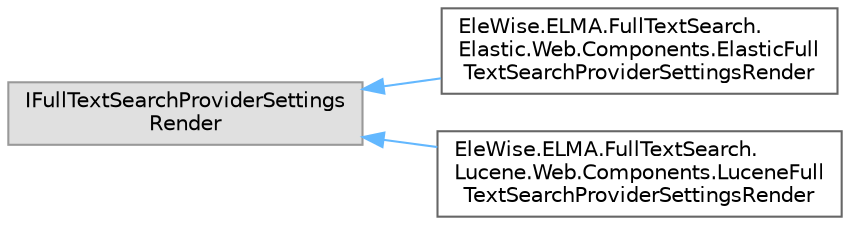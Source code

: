 digraph "Graphical Class Hierarchy"
{
 // LATEX_PDF_SIZE
  bgcolor="transparent";
  edge [fontname=Helvetica,fontsize=10,labelfontname=Helvetica,labelfontsize=10];
  node [fontname=Helvetica,fontsize=10,shape=box,height=0.2,width=0.4];
  rankdir="LR";
  Node0 [id="Node000000",label="IFullTextSearchProviderSettings\lRender",height=0.2,width=0.4,color="grey60", fillcolor="#E0E0E0", style="filled",tooltip=" "];
  Node0 -> Node1 [id="edge1901_Node000000_Node000001",dir="back",color="steelblue1",style="solid",tooltip=" "];
  Node1 [id="Node000001",label="EleWise.ELMA.FullTextSearch.\lElastic.Web.Components.ElasticFull\lTextSearchProviderSettingsRender",height=0.2,width=0.4,color="grey40", fillcolor="white", style="filled",URL="$class_ele_wise_1_1_e_l_m_a_1_1_full_text_search_1_1_elastic_1_1_web_1_1_components_1_1_elastic_f283fcde4c91afbd01de4741cd54c95db.html",tooltip=" "];
  Node0 -> Node2 [id="edge1902_Node000000_Node000002",dir="back",color="steelblue1",style="solid",tooltip=" "];
  Node2 [id="Node000002",label="EleWise.ELMA.FullTextSearch.\lLucene.Web.Components.LuceneFull\lTextSearchProviderSettingsRender",height=0.2,width=0.4,color="grey40", fillcolor="white", style="filled",URL="$class_ele_wise_1_1_e_l_m_a_1_1_full_text_search_1_1_lucene_1_1_web_1_1_components_1_1_lucene_ful5f79f8e7fe42aac229ae2027f2ca5540.html",tooltip=" "];
}
